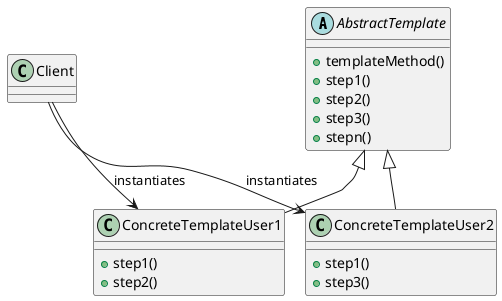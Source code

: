 @startuml
skinparam nodesep 20
skinparam ranksep 40
skinparam class {
  BackgroundColor<<interface>> #ffccff
  BackgroundColor<<abstract>> #ccccff
}

together {
    abstract class AbstractTemplate {
      {method} + templateMethod()
      {method} + step1()
      {method} + step2()
      {method} + step3()
      {method} + stepn()

    }
    class ConcreteTemplateUser1 extends AbstractTemplate {
        {method} + step1()
        {method} + step2()
    }
    class ConcreteTemplateUser2 extends AbstractTemplate {
        {method} + step1()
        {method} + step3()
    }
}


Client -d-> ConcreteTemplateUser1 : instantiates
Client -d-> ConcreteTemplateUser2 : instantiates
@enduml
